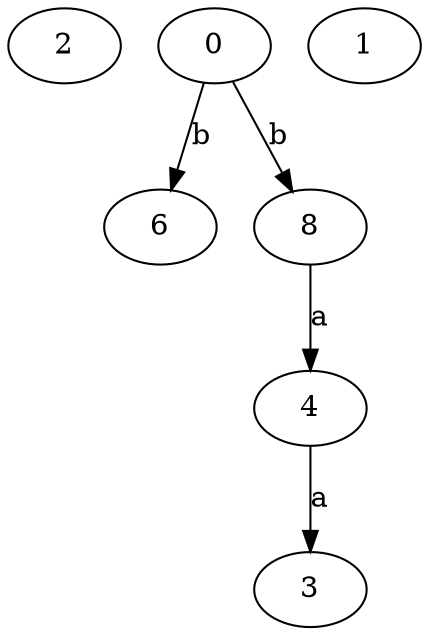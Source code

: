 strict digraph  {
2;
3;
4;
0;
6;
8;
1;
4 -> 3  [label=a];
0 -> 6  [label=b];
0 -> 8  [label=b];
8 -> 4  [label=a];
}
